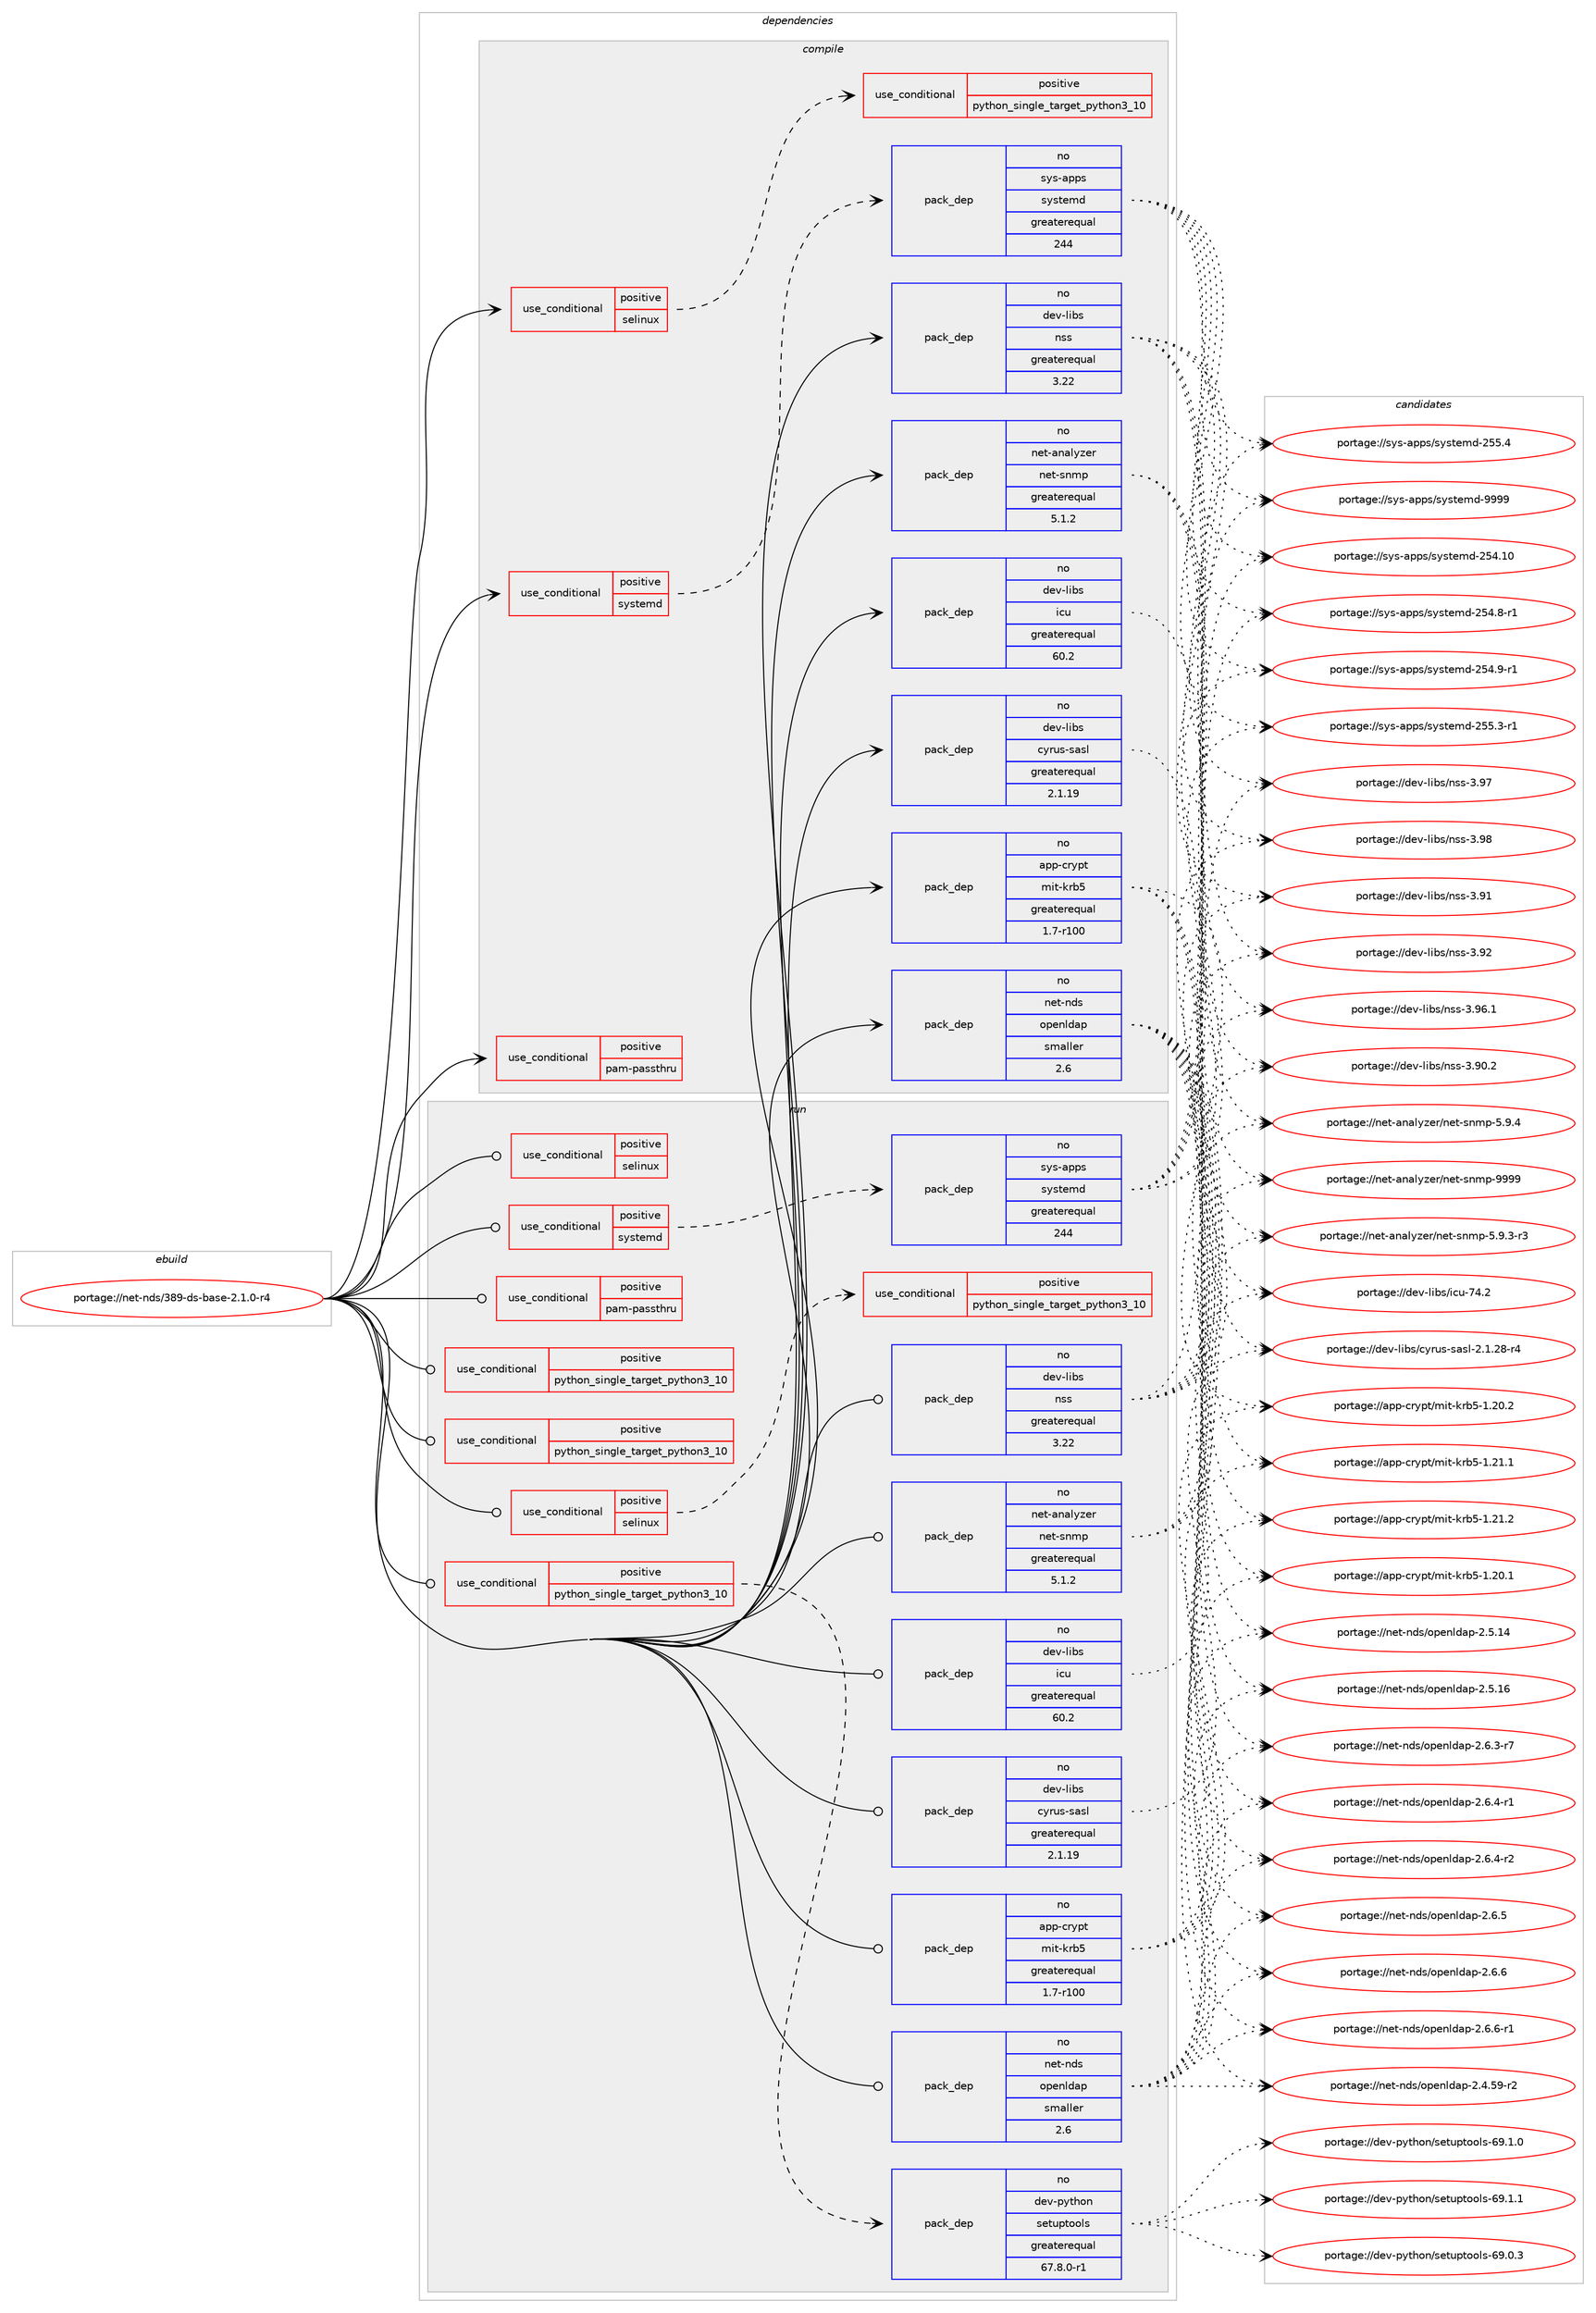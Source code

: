 digraph prolog {

# *************
# Graph options
# *************

newrank=true;
concentrate=true;
compound=true;
graph [rankdir=LR,fontname=Helvetica,fontsize=10,ranksep=1.5];#, ranksep=2.5, nodesep=0.2];
edge  [arrowhead=vee];
node  [fontname=Helvetica,fontsize=10];

# **********
# The ebuild
# **********

subgraph cluster_leftcol {
color=gray;
rank=same;
label=<<i>ebuild</i>>;
id [label="portage://net-nds/389-ds-base-2.1.0-r4", color=red, width=4, href="../net-nds/389-ds-base-2.1.0-r4.svg"];
}

# ****************
# The dependencies
# ****************

subgraph cluster_midcol {
color=gray;
label=<<i>dependencies</i>>;
subgraph cluster_compile {
fillcolor="#eeeeee";
style=filled;
label=<<i>compile</i>>;
subgraph cond6043 {
dependency8646 [label=<<TABLE BORDER="0" CELLBORDER="1" CELLSPACING="0" CELLPADDING="4"><TR><TD ROWSPAN="3" CELLPADDING="10">use_conditional</TD></TR><TR><TD>positive</TD></TR><TR><TD>pam-passthru</TD></TR></TABLE>>, shape=none, color=red];
# *** BEGIN UNKNOWN DEPENDENCY TYPE (TODO) ***
# dependency8646 -> package_dependency(portage://net-nds/389-ds-base-2.1.0-r4,install,no,sys-libs,pam,none,[,,],[],[])
# *** END UNKNOWN DEPENDENCY TYPE (TODO) ***

}
id:e -> dependency8646:w [weight=20,style="solid",arrowhead="vee"];
subgraph cond6044 {
dependency8647 [label=<<TABLE BORDER="0" CELLBORDER="1" CELLSPACING="0" CELLPADDING="4"><TR><TD ROWSPAN="3" CELLPADDING="10">use_conditional</TD></TR><TR><TD>positive</TD></TR><TR><TD>selinux</TD></TR></TABLE>>, shape=none, color=red];
subgraph cond6045 {
dependency8648 [label=<<TABLE BORDER="0" CELLBORDER="1" CELLSPACING="0" CELLPADDING="4"><TR><TD ROWSPAN="3" CELLPADDING="10">use_conditional</TD></TR><TR><TD>positive</TD></TR><TR><TD>python_single_target_python3_10</TD></TR></TABLE>>, shape=none, color=red];
# *** BEGIN UNKNOWN DEPENDENCY TYPE (TODO) ***
# dependency8648 -> package_dependency(portage://net-nds/389-ds-base-2.1.0-r4,install,no,sys-libs,libselinux,none,[,,],[],[use(enable(python),none),use(enable(python_targets_python3_10),negative)])
# *** END UNKNOWN DEPENDENCY TYPE (TODO) ***

}
dependency8647:e -> dependency8648:w [weight=20,style="dashed",arrowhead="vee"];
}
id:e -> dependency8647:w [weight=20,style="solid",arrowhead="vee"];
subgraph cond6046 {
dependency8649 [label=<<TABLE BORDER="0" CELLBORDER="1" CELLSPACING="0" CELLPADDING="4"><TR><TD ROWSPAN="3" CELLPADDING="10">use_conditional</TD></TR><TR><TD>positive</TD></TR><TR><TD>systemd</TD></TR></TABLE>>, shape=none, color=red];
subgraph pack2522 {
dependency8650 [label=<<TABLE BORDER="0" CELLBORDER="1" CELLSPACING="0" CELLPADDING="4" WIDTH="220"><TR><TD ROWSPAN="6" CELLPADDING="30">pack_dep</TD></TR><TR><TD WIDTH="110">no</TD></TR><TR><TD>sys-apps</TD></TR><TR><TD>systemd</TD></TR><TR><TD>greaterequal</TD></TR><TR><TD>244</TD></TR></TABLE>>, shape=none, color=blue];
}
dependency8649:e -> dependency8650:w [weight=20,style="dashed",arrowhead="vee"];
}
id:e -> dependency8649:w [weight=20,style="solid",arrowhead="vee"];
subgraph pack2523 {
dependency8651 [label=<<TABLE BORDER="0" CELLBORDER="1" CELLSPACING="0" CELLPADDING="4" WIDTH="220"><TR><TD ROWSPAN="6" CELLPADDING="30">pack_dep</TD></TR><TR><TD WIDTH="110">no</TD></TR><TR><TD>app-crypt</TD></TR><TR><TD>mit-krb5</TD></TR><TR><TD>greaterequal</TD></TR><TR><TD>1.7-r100</TD></TR></TABLE>>, shape=none, color=blue];
}
id:e -> dependency8651:w [weight=20,style="solid",arrowhead="vee"];
# *** BEGIN UNKNOWN DEPENDENCY TYPE (TODO) ***
# id -> package_dependency(portage://net-nds/389-ds-base-2.1.0-r4,install,no,dev-db,lmdb,none,[,,],any_same_slot,[])
# *** END UNKNOWN DEPENDENCY TYPE (TODO) ***

subgraph pack2524 {
dependency8652 [label=<<TABLE BORDER="0" CELLBORDER="1" CELLSPACING="0" CELLPADDING="4" WIDTH="220"><TR><TD ROWSPAN="6" CELLPADDING="30">pack_dep</TD></TR><TR><TD WIDTH="110">no</TD></TR><TR><TD>dev-libs</TD></TR><TR><TD>cyrus-sasl</TD></TR><TR><TD>greaterequal</TD></TR><TR><TD>2.1.19</TD></TR></TABLE>>, shape=none, color=blue];
}
id:e -> dependency8652:w [weight=20,style="solid",arrowhead="vee"];
subgraph pack2525 {
dependency8653 [label=<<TABLE BORDER="0" CELLBORDER="1" CELLSPACING="0" CELLPADDING="4" WIDTH="220"><TR><TD ROWSPAN="6" CELLPADDING="30">pack_dep</TD></TR><TR><TD WIDTH="110">no</TD></TR><TR><TD>dev-libs</TD></TR><TR><TD>icu</TD></TR><TR><TD>greaterequal</TD></TR><TR><TD>60.2</TD></TR></TABLE>>, shape=none, color=blue];
}
id:e -> dependency8653:w [weight=20,style="solid",arrowhead="vee"];
# *** BEGIN UNKNOWN DEPENDENCY TYPE (TODO) ***
# id -> package_dependency(portage://net-nds/389-ds-base-2.1.0-r4,install,no,dev-libs,libevent,none,[,,],any_same_slot,[])
# *** END UNKNOWN DEPENDENCY TYPE (TODO) ***

# *** BEGIN UNKNOWN DEPENDENCY TYPE (TODO) ***
# id -> package_dependency(portage://net-nds/389-ds-base-2.1.0-r4,install,no,dev-libs,libpcre,none,[,,],[slot(3)],[])
# *** END UNKNOWN DEPENDENCY TYPE (TODO) ***

# *** BEGIN UNKNOWN DEPENDENCY TYPE (TODO) ***
# id -> package_dependency(portage://net-nds/389-ds-base-2.1.0-r4,install,no,dev-libs,nspr,none,[,,],[],[])
# *** END UNKNOWN DEPENDENCY TYPE (TODO) ***

subgraph pack2526 {
dependency8654 [label=<<TABLE BORDER="0" CELLBORDER="1" CELLSPACING="0" CELLPADDING="4" WIDTH="220"><TR><TD ROWSPAN="6" CELLPADDING="30">pack_dep</TD></TR><TR><TD WIDTH="110">no</TD></TR><TR><TD>dev-libs</TD></TR><TR><TD>nss</TD></TR><TR><TD>greaterequal</TD></TR><TR><TD>3.22</TD></TR></TABLE>>, shape=none, color=blue];
}
id:e -> dependency8654:w [weight=20,style="solid",arrowhead="vee"];
# *** BEGIN UNKNOWN DEPENDENCY TYPE (TODO) ***
# id -> package_dependency(portage://net-nds/389-ds-base-2.1.0-r4,install,no,dev-libs,openssl,none,[,,],[slot(0),equal],[])
# *** END UNKNOWN DEPENDENCY TYPE (TODO) ***

subgraph pack2527 {
dependency8655 [label=<<TABLE BORDER="0" CELLBORDER="1" CELLSPACING="0" CELLPADDING="4" WIDTH="220"><TR><TD ROWSPAN="6" CELLPADDING="30">pack_dep</TD></TR><TR><TD WIDTH="110">no</TD></TR><TR><TD>net-analyzer</TD></TR><TR><TD>net-snmp</TD></TR><TR><TD>greaterequal</TD></TR><TR><TD>5.1.2</TD></TR></TABLE>>, shape=none, color=blue];
}
id:e -> dependency8655:w [weight=20,style="solid",arrowhead="vee"];
subgraph pack2528 {
dependency8656 [label=<<TABLE BORDER="0" CELLBORDER="1" CELLSPACING="0" CELLPADDING="4" WIDTH="220"><TR><TD ROWSPAN="6" CELLPADDING="30">pack_dep</TD></TR><TR><TD WIDTH="110">no</TD></TR><TR><TD>net-nds</TD></TR><TR><TD>openldap</TD></TR><TR><TD>smaller</TD></TR><TR><TD>2.6</TD></TR></TABLE>>, shape=none, color=blue];
}
id:e -> dependency8656:w [weight=20,style="solid",arrowhead="vee"];
# *** BEGIN UNKNOWN DEPENDENCY TYPE (TODO) ***
# id -> package_dependency(portage://net-nds/389-ds-base-2.1.0-r4,install,no,sys-fs,e2fsprogs,none,[,,],[],[])
# *** END UNKNOWN DEPENDENCY TYPE (TODO) ***

# *** BEGIN UNKNOWN DEPENDENCY TYPE (TODO) ***
# id -> package_dependency(portage://net-nds/389-ds-base-2.1.0-r4,install,no,sys-libs,cracklib,none,[,,],[],[])
# *** END UNKNOWN DEPENDENCY TYPE (TODO) ***

# *** BEGIN UNKNOWN DEPENDENCY TYPE (TODO) ***
# id -> package_dependency(portage://net-nds/389-ds-base-2.1.0-r4,install,no,sys-libs,db,none,[,,],[slot(5.3)],[])
# *** END UNKNOWN DEPENDENCY TYPE (TODO) ***

# *** BEGIN UNKNOWN DEPENDENCY TYPE (TODO) ***
# id -> package_dependency(portage://net-nds/389-ds-base-2.1.0-r4,install,no,virtual,libcrypt,none,[,,],any_same_slot,[])
# *** END UNKNOWN DEPENDENCY TYPE (TODO) ***

}
subgraph cluster_compileandrun {
fillcolor="#eeeeee";
style=filled;
label=<<i>compile and run</i>>;
}
subgraph cluster_run {
fillcolor="#eeeeee";
style=filled;
label=<<i>run</i>>;
subgraph cond6047 {
dependency8657 [label=<<TABLE BORDER="0" CELLBORDER="1" CELLSPACING="0" CELLPADDING="4"><TR><TD ROWSPAN="3" CELLPADDING="10">use_conditional</TD></TR><TR><TD>positive</TD></TR><TR><TD>pam-passthru</TD></TR></TABLE>>, shape=none, color=red];
# *** BEGIN UNKNOWN DEPENDENCY TYPE (TODO) ***
# dependency8657 -> package_dependency(portage://net-nds/389-ds-base-2.1.0-r4,run,no,sys-libs,pam,none,[,,],[],[])
# *** END UNKNOWN DEPENDENCY TYPE (TODO) ***

}
id:e -> dependency8657:w [weight=20,style="solid",arrowhead="odot"];
subgraph cond6048 {
dependency8658 [label=<<TABLE BORDER="0" CELLBORDER="1" CELLSPACING="0" CELLPADDING="4"><TR><TD ROWSPAN="3" CELLPADDING="10">use_conditional</TD></TR><TR><TD>positive</TD></TR><TR><TD>python_single_target_python3_10</TD></TR></TABLE>>, shape=none, color=red];
# *** BEGIN UNKNOWN DEPENDENCY TYPE (TODO) ***
# dependency8658 -> package_dependency(portage://net-nds/389-ds-base-2.1.0-r4,run,no,dev-lang,python,none,[,,],[slot(3.10)],[])
# *** END UNKNOWN DEPENDENCY TYPE (TODO) ***

}
id:e -> dependency8658:w [weight=20,style="solid",arrowhead="odot"];
subgraph cond6049 {
dependency8659 [label=<<TABLE BORDER="0" CELLBORDER="1" CELLSPACING="0" CELLPADDING="4"><TR><TD ROWSPAN="3" CELLPADDING="10">use_conditional</TD></TR><TR><TD>positive</TD></TR><TR><TD>python_single_target_python3_10</TD></TR></TABLE>>, shape=none, color=red];
# *** BEGIN UNKNOWN DEPENDENCY TYPE (TODO) ***
# dependency8659 -> package_dependency(portage://net-nds/389-ds-base-2.1.0-r4,run,no,dev-python,pyasn1,none,[,,],[],[use(enable(python_targets_python3_10),negative)])
# *** END UNKNOWN DEPENDENCY TYPE (TODO) ***

# *** BEGIN UNKNOWN DEPENDENCY TYPE (TODO) ***
# dependency8659 -> package_dependency(portage://net-nds/389-ds-base-2.1.0-r4,run,no,dev-python,pyasn1-modules,none,[,,],[],[use(enable(python_targets_python3_10),negative)])
# *** END UNKNOWN DEPENDENCY TYPE (TODO) ***

# *** BEGIN UNKNOWN DEPENDENCY TYPE (TODO) ***
# dependency8659 -> package_dependency(portage://net-nds/389-ds-base-2.1.0-r4,run,no,dev-python,argcomplete,none,[,,],[],[use(enable(python_targets_python3_10),negative)])
# *** END UNKNOWN DEPENDENCY TYPE (TODO) ***

# *** BEGIN UNKNOWN DEPENDENCY TYPE (TODO) ***
# dependency8659 -> package_dependency(portage://net-nds/389-ds-base-2.1.0-r4,run,no,dev-python,python-dateutil,none,[,,],[],[use(enable(python_targets_python3_10),negative)])
# *** END UNKNOWN DEPENDENCY TYPE (TODO) ***

# *** BEGIN UNKNOWN DEPENDENCY TYPE (TODO) ***
# dependency8659 -> package_dependency(portage://net-nds/389-ds-base-2.1.0-r4,run,no,dev-python,python-ldap,none,[,,],[],[use(enable(sasl),none),use(enable(python_targets_python3_10),negative)])
# *** END UNKNOWN DEPENDENCY TYPE (TODO) ***

# *** BEGIN UNKNOWN DEPENDENCY TYPE (TODO) ***
# dependency8659 -> package_dependency(portage://net-nds/389-ds-base-2.1.0-r4,run,no,dev-python,distro,none,[,,],[],[use(enable(python_targets_python3_10),negative)])
# *** END UNKNOWN DEPENDENCY TYPE (TODO) ***

}
id:e -> dependency8659:w [weight=20,style="solid",arrowhead="odot"];
subgraph cond6050 {
dependency8660 [label=<<TABLE BORDER="0" CELLBORDER="1" CELLSPACING="0" CELLPADDING="4"><TR><TD ROWSPAN="3" CELLPADDING="10">use_conditional</TD></TR><TR><TD>positive</TD></TR><TR><TD>python_single_target_python3_10</TD></TR></TABLE>>, shape=none, color=red];
subgraph pack2529 {
dependency8661 [label=<<TABLE BORDER="0" CELLBORDER="1" CELLSPACING="0" CELLPADDING="4" WIDTH="220"><TR><TD ROWSPAN="6" CELLPADDING="30">pack_dep</TD></TR><TR><TD WIDTH="110">no</TD></TR><TR><TD>dev-python</TD></TR><TR><TD>setuptools</TD></TR><TR><TD>greaterequal</TD></TR><TR><TD>67.8.0-r1</TD></TR></TABLE>>, shape=none, color=blue];
}
dependency8660:e -> dependency8661:w [weight=20,style="dashed",arrowhead="vee"];
}
id:e -> dependency8660:w [weight=20,style="solid",arrowhead="odot"];
subgraph cond6051 {
dependency8662 [label=<<TABLE BORDER="0" CELLBORDER="1" CELLSPACING="0" CELLPADDING="4"><TR><TD ROWSPAN="3" CELLPADDING="10">use_conditional</TD></TR><TR><TD>positive</TD></TR><TR><TD>selinux</TD></TR></TABLE>>, shape=none, color=red];
subgraph cond6052 {
dependency8663 [label=<<TABLE BORDER="0" CELLBORDER="1" CELLSPACING="0" CELLPADDING="4"><TR><TD ROWSPAN="3" CELLPADDING="10">use_conditional</TD></TR><TR><TD>positive</TD></TR><TR><TD>python_single_target_python3_10</TD></TR></TABLE>>, shape=none, color=red];
# *** BEGIN UNKNOWN DEPENDENCY TYPE (TODO) ***
# dependency8663 -> package_dependency(portage://net-nds/389-ds-base-2.1.0-r4,run,no,sys-libs,libselinux,none,[,,],[],[use(enable(python),none),use(enable(python_targets_python3_10),negative)])
# *** END UNKNOWN DEPENDENCY TYPE (TODO) ***

}
dependency8662:e -> dependency8663:w [weight=20,style="dashed",arrowhead="vee"];
}
id:e -> dependency8662:w [weight=20,style="solid",arrowhead="odot"];
subgraph cond6053 {
dependency8664 [label=<<TABLE BORDER="0" CELLBORDER="1" CELLSPACING="0" CELLPADDING="4"><TR><TD ROWSPAN="3" CELLPADDING="10">use_conditional</TD></TR><TR><TD>positive</TD></TR><TR><TD>selinux</TD></TR></TABLE>>, shape=none, color=red];
# *** BEGIN UNKNOWN DEPENDENCY TYPE (TODO) ***
# dependency8664 -> package_dependency(portage://net-nds/389-ds-base-2.1.0-r4,run,no,sec-policy,selinux-dirsrv,none,[,,],[],[])
# *** END UNKNOWN DEPENDENCY TYPE (TODO) ***

}
id:e -> dependency8664:w [weight=20,style="solid",arrowhead="odot"];
subgraph cond6054 {
dependency8665 [label=<<TABLE BORDER="0" CELLBORDER="1" CELLSPACING="0" CELLPADDING="4"><TR><TD ROWSPAN="3" CELLPADDING="10">use_conditional</TD></TR><TR><TD>positive</TD></TR><TR><TD>systemd</TD></TR></TABLE>>, shape=none, color=red];
subgraph pack2530 {
dependency8666 [label=<<TABLE BORDER="0" CELLBORDER="1" CELLSPACING="0" CELLPADDING="4" WIDTH="220"><TR><TD ROWSPAN="6" CELLPADDING="30">pack_dep</TD></TR><TR><TD WIDTH="110">no</TD></TR><TR><TD>sys-apps</TD></TR><TR><TD>systemd</TD></TR><TR><TD>greaterequal</TD></TR><TR><TD>244</TD></TR></TABLE>>, shape=none, color=blue];
}
dependency8665:e -> dependency8666:w [weight=20,style="dashed",arrowhead="vee"];
}
id:e -> dependency8665:w [weight=20,style="solid",arrowhead="odot"];
# *** BEGIN UNKNOWN DEPENDENCY TYPE (TODO) ***
# id -> package_dependency(portage://net-nds/389-ds-base-2.1.0-r4,run,no,acct-group,dirsrv,none,[,,],[],[])
# *** END UNKNOWN DEPENDENCY TYPE (TODO) ***

# *** BEGIN UNKNOWN DEPENDENCY TYPE (TODO) ***
# id -> package_dependency(portage://net-nds/389-ds-base-2.1.0-r4,run,no,acct-user,dirsrv,none,[,,],[],[])
# *** END UNKNOWN DEPENDENCY TYPE (TODO) ***

subgraph pack2531 {
dependency8667 [label=<<TABLE BORDER="0" CELLBORDER="1" CELLSPACING="0" CELLPADDING="4" WIDTH="220"><TR><TD ROWSPAN="6" CELLPADDING="30">pack_dep</TD></TR><TR><TD WIDTH="110">no</TD></TR><TR><TD>app-crypt</TD></TR><TR><TD>mit-krb5</TD></TR><TR><TD>greaterequal</TD></TR><TR><TD>1.7-r100</TD></TR></TABLE>>, shape=none, color=blue];
}
id:e -> dependency8667:w [weight=20,style="solid",arrowhead="odot"];
# *** BEGIN UNKNOWN DEPENDENCY TYPE (TODO) ***
# id -> package_dependency(portage://net-nds/389-ds-base-2.1.0-r4,run,no,dev-db,lmdb,none,[,,],any_same_slot,[])
# *** END UNKNOWN DEPENDENCY TYPE (TODO) ***

subgraph pack2532 {
dependency8668 [label=<<TABLE BORDER="0" CELLBORDER="1" CELLSPACING="0" CELLPADDING="4" WIDTH="220"><TR><TD ROWSPAN="6" CELLPADDING="30">pack_dep</TD></TR><TR><TD WIDTH="110">no</TD></TR><TR><TD>dev-libs</TD></TR><TR><TD>cyrus-sasl</TD></TR><TR><TD>greaterequal</TD></TR><TR><TD>2.1.19</TD></TR></TABLE>>, shape=none, color=blue];
}
id:e -> dependency8668:w [weight=20,style="solid",arrowhead="odot"];
subgraph pack2533 {
dependency8669 [label=<<TABLE BORDER="0" CELLBORDER="1" CELLSPACING="0" CELLPADDING="4" WIDTH="220"><TR><TD ROWSPAN="6" CELLPADDING="30">pack_dep</TD></TR><TR><TD WIDTH="110">no</TD></TR><TR><TD>dev-libs</TD></TR><TR><TD>icu</TD></TR><TR><TD>greaterequal</TD></TR><TR><TD>60.2</TD></TR></TABLE>>, shape=none, color=blue];
}
id:e -> dependency8669:w [weight=20,style="solid",arrowhead="odot"];
# *** BEGIN UNKNOWN DEPENDENCY TYPE (TODO) ***
# id -> package_dependency(portage://net-nds/389-ds-base-2.1.0-r4,run,no,dev-libs,libevent,none,[,,],any_same_slot,[])
# *** END UNKNOWN DEPENDENCY TYPE (TODO) ***

# *** BEGIN UNKNOWN DEPENDENCY TYPE (TODO) ***
# id -> package_dependency(portage://net-nds/389-ds-base-2.1.0-r4,run,no,dev-libs,libpcre,none,[,,],[slot(3)],[])
# *** END UNKNOWN DEPENDENCY TYPE (TODO) ***

# *** BEGIN UNKNOWN DEPENDENCY TYPE (TODO) ***
# id -> package_dependency(portage://net-nds/389-ds-base-2.1.0-r4,run,no,dev-libs,nspr,none,[,,],[],[])
# *** END UNKNOWN DEPENDENCY TYPE (TODO) ***

subgraph pack2534 {
dependency8670 [label=<<TABLE BORDER="0" CELLBORDER="1" CELLSPACING="0" CELLPADDING="4" WIDTH="220"><TR><TD ROWSPAN="6" CELLPADDING="30">pack_dep</TD></TR><TR><TD WIDTH="110">no</TD></TR><TR><TD>dev-libs</TD></TR><TR><TD>nss</TD></TR><TR><TD>greaterequal</TD></TR><TR><TD>3.22</TD></TR></TABLE>>, shape=none, color=blue];
}
id:e -> dependency8670:w [weight=20,style="solid",arrowhead="odot"];
# *** BEGIN UNKNOWN DEPENDENCY TYPE (TODO) ***
# id -> package_dependency(portage://net-nds/389-ds-base-2.1.0-r4,run,no,dev-libs,openssl,none,[,,],[slot(0),equal],[])
# *** END UNKNOWN DEPENDENCY TYPE (TODO) ***

subgraph pack2535 {
dependency8671 [label=<<TABLE BORDER="0" CELLBORDER="1" CELLSPACING="0" CELLPADDING="4" WIDTH="220"><TR><TD ROWSPAN="6" CELLPADDING="30">pack_dep</TD></TR><TR><TD WIDTH="110">no</TD></TR><TR><TD>net-analyzer</TD></TR><TR><TD>net-snmp</TD></TR><TR><TD>greaterequal</TD></TR><TR><TD>5.1.2</TD></TR></TABLE>>, shape=none, color=blue];
}
id:e -> dependency8671:w [weight=20,style="solid",arrowhead="odot"];
subgraph pack2536 {
dependency8672 [label=<<TABLE BORDER="0" CELLBORDER="1" CELLSPACING="0" CELLPADDING="4" WIDTH="220"><TR><TD ROWSPAN="6" CELLPADDING="30">pack_dep</TD></TR><TR><TD WIDTH="110">no</TD></TR><TR><TD>net-nds</TD></TR><TR><TD>openldap</TD></TR><TR><TD>smaller</TD></TR><TR><TD>2.6</TD></TR></TABLE>>, shape=none, color=blue];
}
id:e -> dependency8672:w [weight=20,style="solid",arrowhead="odot"];
# *** BEGIN UNKNOWN DEPENDENCY TYPE (TODO) ***
# id -> package_dependency(portage://net-nds/389-ds-base-2.1.0-r4,run,no,sys-fs,e2fsprogs,none,[,,],[],[])
# *** END UNKNOWN DEPENDENCY TYPE (TODO) ***

# *** BEGIN UNKNOWN DEPENDENCY TYPE (TODO) ***
# id -> package_dependency(portage://net-nds/389-ds-base-2.1.0-r4,run,no,sys-libs,cracklib,none,[,,],[],[])
# *** END UNKNOWN DEPENDENCY TYPE (TODO) ***

# *** BEGIN UNKNOWN DEPENDENCY TYPE (TODO) ***
# id -> package_dependency(portage://net-nds/389-ds-base-2.1.0-r4,run,no,sys-libs,db,none,[,,],[slot(5.3)],[])
# *** END UNKNOWN DEPENDENCY TYPE (TODO) ***

# *** BEGIN UNKNOWN DEPENDENCY TYPE (TODO) ***
# id -> package_dependency(portage://net-nds/389-ds-base-2.1.0-r4,run,no,virtual,libcrypt,none,[,,],any_same_slot,[])
# *** END UNKNOWN DEPENDENCY TYPE (TODO) ***

# *** BEGIN UNKNOWN DEPENDENCY TYPE (TODO) ***
# id -> package_dependency(portage://net-nds/389-ds-base-2.1.0-r4,run,no,virtual,logger,none,[,,],[],[])
# *** END UNKNOWN DEPENDENCY TYPE (TODO) ***

# *** BEGIN UNKNOWN DEPENDENCY TYPE (TODO) ***
# id -> package_dependency(portage://net-nds/389-ds-base-2.1.0-r4,run,no,virtual,perl-Archive-Tar,none,[,,],[],[])
# *** END UNKNOWN DEPENDENCY TYPE (TODO) ***

# *** BEGIN UNKNOWN DEPENDENCY TYPE (TODO) ***
# id -> package_dependency(portage://net-nds/389-ds-base-2.1.0-r4,run,no,virtual,perl-DB_File,none,[,,],[],[])
# *** END UNKNOWN DEPENDENCY TYPE (TODO) ***

# *** BEGIN UNKNOWN DEPENDENCY TYPE (TODO) ***
# id -> package_dependency(portage://net-nds/389-ds-base-2.1.0-r4,run,no,virtual,perl-Getopt-Long,none,[,,],[],[])
# *** END UNKNOWN DEPENDENCY TYPE (TODO) ***

# *** BEGIN UNKNOWN DEPENDENCY TYPE (TODO) ***
# id -> package_dependency(portage://net-nds/389-ds-base-2.1.0-r4,run,no,virtual,perl-IO,none,[,,],[],[])
# *** END UNKNOWN DEPENDENCY TYPE (TODO) ***

# *** BEGIN UNKNOWN DEPENDENCY TYPE (TODO) ***
# id -> package_dependency(portage://net-nds/389-ds-base-2.1.0-r4,run,no,virtual,perl-IO-Compress,none,[,,],[],[])
# *** END UNKNOWN DEPENDENCY TYPE (TODO) ***

# *** BEGIN UNKNOWN DEPENDENCY TYPE (TODO) ***
# id -> package_dependency(portage://net-nds/389-ds-base-2.1.0-r4,run,no,virtual,perl-MIME-Base64,none,[,,],[],[])
# *** END UNKNOWN DEPENDENCY TYPE (TODO) ***

# *** BEGIN UNKNOWN DEPENDENCY TYPE (TODO) ***
# id -> package_dependency(portage://net-nds/389-ds-base-2.1.0-r4,run,no,virtual,perl-Scalar-List-Utils,none,[,,],[],[])
# *** END UNKNOWN DEPENDENCY TYPE (TODO) ***

# *** BEGIN UNKNOWN DEPENDENCY TYPE (TODO) ***
# id -> package_dependency(portage://net-nds/389-ds-base-2.1.0-r4,run,no,virtual,perl-Time-Local,none,[,,],[],[])
# *** END UNKNOWN DEPENDENCY TYPE (TODO) ***

# *** BEGIN UNKNOWN DEPENDENCY TYPE (TODO) ***
# id -> package_dependency(portage://net-nds/389-ds-base-2.1.0-r4,run,no,virtual,tmpfiles,none,[,,],[],[])
# *** END UNKNOWN DEPENDENCY TYPE (TODO) ***

# *** BEGIN UNKNOWN DEPENDENCY TYPE (TODO) ***
# id -> package_dependency(portage://net-nds/389-ds-base-2.1.0-r4,run,weak,net-nds,389-ds-base,none,[,,],[slot(1.4)],[])
# *** END UNKNOWN DEPENDENCY TYPE (TODO) ***

}
}

# **************
# The candidates
# **************

subgraph cluster_choices {
rank=same;
color=gray;
label=<<i>candidates</i>>;

subgraph choice2522 {
color=black;
nodesep=1;
choice11512111545971121121154711512111511610110910045505352464948 [label="portage://sys-apps/systemd-254.10", color=red, width=4,href="../sys-apps/systemd-254.10.svg"];
choice1151211154597112112115471151211151161011091004550535246564511449 [label="portage://sys-apps/systemd-254.8-r1", color=red, width=4,href="../sys-apps/systemd-254.8-r1.svg"];
choice1151211154597112112115471151211151161011091004550535246574511449 [label="portage://sys-apps/systemd-254.9-r1", color=red, width=4,href="../sys-apps/systemd-254.9-r1.svg"];
choice1151211154597112112115471151211151161011091004550535346514511449 [label="portage://sys-apps/systemd-255.3-r1", color=red, width=4,href="../sys-apps/systemd-255.3-r1.svg"];
choice115121115459711211211547115121115116101109100455053534652 [label="portage://sys-apps/systemd-255.4", color=red, width=4,href="../sys-apps/systemd-255.4.svg"];
choice1151211154597112112115471151211151161011091004557575757 [label="portage://sys-apps/systemd-9999", color=red, width=4,href="../sys-apps/systemd-9999.svg"];
dependency8650:e -> choice11512111545971121121154711512111511610110910045505352464948:w [style=dotted,weight="100"];
dependency8650:e -> choice1151211154597112112115471151211151161011091004550535246564511449:w [style=dotted,weight="100"];
dependency8650:e -> choice1151211154597112112115471151211151161011091004550535246574511449:w [style=dotted,weight="100"];
dependency8650:e -> choice1151211154597112112115471151211151161011091004550535346514511449:w [style=dotted,weight="100"];
dependency8650:e -> choice115121115459711211211547115121115116101109100455053534652:w [style=dotted,weight="100"];
dependency8650:e -> choice1151211154597112112115471151211151161011091004557575757:w [style=dotted,weight="100"];
}
subgraph choice2523 {
color=black;
nodesep=1;
choice9711211245991141211121164710910511645107114985345494650484649 [label="portage://app-crypt/mit-krb5-1.20.1", color=red, width=4,href="../app-crypt/mit-krb5-1.20.1.svg"];
choice9711211245991141211121164710910511645107114985345494650484650 [label="portage://app-crypt/mit-krb5-1.20.2", color=red, width=4,href="../app-crypt/mit-krb5-1.20.2.svg"];
choice9711211245991141211121164710910511645107114985345494650494649 [label="portage://app-crypt/mit-krb5-1.21.1", color=red, width=4,href="../app-crypt/mit-krb5-1.21.1.svg"];
choice9711211245991141211121164710910511645107114985345494650494650 [label="portage://app-crypt/mit-krb5-1.21.2", color=red, width=4,href="../app-crypt/mit-krb5-1.21.2.svg"];
dependency8651:e -> choice9711211245991141211121164710910511645107114985345494650484649:w [style=dotted,weight="100"];
dependency8651:e -> choice9711211245991141211121164710910511645107114985345494650484650:w [style=dotted,weight="100"];
dependency8651:e -> choice9711211245991141211121164710910511645107114985345494650494649:w [style=dotted,weight="100"];
dependency8651:e -> choice9711211245991141211121164710910511645107114985345494650494650:w [style=dotted,weight="100"];
}
subgraph choice2524 {
color=black;
nodesep=1;
choice100101118451081059811547991211141171154511597115108455046494650564511452 [label="portage://dev-libs/cyrus-sasl-2.1.28-r4", color=red, width=4,href="../dev-libs/cyrus-sasl-2.1.28-r4.svg"];
dependency8652:e -> choice100101118451081059811547991211141171154511597115108455046494650564511452:w [style=dotted,weight="100"];
}
subgraph choice2525 {
color=black;
nodesep=1;
choice100101118451081059811547105991174555524650 [label="portage://dev-libs/icu-74.2", color=red, width=4,href="../dev-libs/icu-74.2.svg"];
dependency8653:e -> choice100101118451081059811547105991174555524650:w [style=dotted,weight="100"];
}
subgraph choice2526 {
color=black;
nodesep=1;
choice10010111845108105981154711011511545514657484650 [label="portage://dev-libs/nss-3.90.2", color=red, width=4,href="../dev-libs/nss-3.90.2.svg"];
choice1001011184510810598115471101151154551465749 [label="portage://dev-libs/nss-3.91", color=red, width=4,href="../dev-libs/nss-3.91.svg"];
choice1001011184510810598115471101151154551465750 [label="portage://dev-libs/nss-3.92", color=red, width=4,href="../dev-libs/nss-3.92.svg"];
choice10010111845108105981154711011511545514657544649 [label="portage://dev-libs/nss-3.96.1", color=red, width=4,href="../dev-libs/nss-3.96.1.svg"];
choice1001011184510810598115471101151154551465755 [label="portage://dev-libs/nss-3.97", color=red, width=4,href="../dev-libs/nss-3.97.svg"];
choice1001011184510810598115471101151154551465756 [label="portage://dev-libs/nss-3.98", color=red, width=4,href="../dev-libs/nss-3.98.svg"];
dependency8654:e -> choice10010111845108105981154711011511545514657484650:w [style=dotted,weight="100"];
dependency8654:e -> choice1001011184510810598115471101151154551465749:w [style=dotted,weight="100"];
dependency8654:e -> choice1001011184510810598115471101151154551465750:w [style=dotted,weight="100"];
dependency8654:e -> choice10010111845108105981154711011511545514657544649:w [style=dotted,weight="100"];
dependency8654:e -> choice1001011184510810598115471101151154551465755:w [style=dotted,weight="100"];
dependency8654:e -> choice1001011184510810598115471101151154551465756:w [style=dotted,weight="100"];
}
subgraph choice2527 {
color=black;
nodesep=1;
choice11010111645971109710812112210111447110101116451151101091124553465746514511451 [label="portage://net-analyzer/net-snmp-5.9.3-r3", color=red, width=4,href="../net-analyzer/net-snmp-5.9.3-r3.svg"];
choice1101011164597110971081211221011144711010111645115110109112455346574652 [label="portage://net-analyzer/net-snmp-5.9.4", color=red, width=4,href="../net-analyzer/net-snmp-5.9.4.svg"];
choice11010111645971109710812112210111447110101116451151101091124557575757 [label="portage://net-analyzer/net-snmp-9999", color=red, width=4,href="../net-analyzer/net-snmp-9999.svg"];
dependency8655:e -> choice11010111645971109710812112210111447110101116451151101091124553465746514511451:w [style=dotted,weight="100"];
dependency8655:e -> choice1101011164597110971081211221011144711010111645115110109112455346574652:w [style=dotted,weight="100"];
dependency8655:e -> choice11010111645971109710812112210111447110101116451151101091124557575757:w [style=dotted,weight="100"];
}
subgraph choice2528 {
color=black;
nodesep=1;
choice110101116451101001154711111210111010810097112455046524653574511450 [label="portage://net-nds/openldap-2.4.59-r2", color=red, width=4,href="../net-nds/openldap-2.4.59-r2.svg"];
choice11010111645110100115471111121011101081009711245504653464952 [label="portage://net-nds/openldap-2.5.14", color=red, width=4,href="../net-nds/openldap-2.5.14.svg"];
choice11010111645110100115471111121011101081009711245504653464954 [label="portage://net-nds/openldap-2.5.16", color=red, width=4,href="../net-nds/openldap-2.5.16.svg"];
choice1101011164511010011547111112101110108100971124550465446514511455 [label="portage://net-nds/openldap-2.6.3-r7", color=red, width=4,href="../net-nds/openldap-2.6.3-r7.svg"];
choice1101011164511010011547111112101110108100971124550465446524511449 [label="portage://net-nds/openldap-2.6.4-r1", color=red, width=4,href="../net-nds/openldap-2.6.4-r1.svg"];
choice1101011164511010011547111112101110108100971124550465446524511450 [label="portage://net-nds/openldap-2.6.4-r2", color=red, width=4,href="../net-nds/openldap-2.6.4-r2.svg"];
choice110101116451101001154711111210111010810097112455046544653 [label="portage://net-nds/openldap-2.6.5", color=red, width=4,href="../net-nds/openldap-2.6.5.svg"];
choice110101116451101001154711111210111010810097112455046544654 [label="portage://net-nds/openldap-2.6.6", color=red, width=4,href="../net-nds/openldap-2.6.6.svg"];
choice1101011164511010011547111112101110108100971124550465446544511449 [label="portage://net-nds/openldap-2.6.6-r1", color=red, width=4,href="../net-nds/openldap-2.6.6-r1.svg"];
dependency8656:e -> choice110101116451101001154711111210111010810097112455046524653574511450:w [style=dotted,weight="100"];
dependency8656:e -> choice11010111645110100115471111121011101081009711245504653464952:w [style=dotted,weight="100"];
dependency8656:e -> choice11010111645110100115471111121011101081009711245504653464954:w [style=dotted,weight="100"];
dependency8656:e -> choice1101011164511010011547111112101110108100971124550465446514511455:w [style=dotted,weight="100"];
dependency8656:e -> choice1101011164511010011547111112101110108100971124550465446524511449:w [style=dotted,weight="100"];
dependency8656:e -> choice1101011164511010011547111112101110108100971124550465446524511450:w [style=dotted,weight="100"];
dependency8656:e -> choice110101116451101001154711111210111010810097112455046544653:w [style=dotted,weight="100"];
dependency8656:e -> choice110101116451101001154711111210111010810097112455046544654:w [style=dotted,weight="100"];
dependency8656:e -> choice1101011164511010011547111112101110108100971124550465446544511449:w [style=dotted,weight="100"];
}
subgraph choice2529 {
color=black;
nodesep=1;
choice100101118451121211161041111104711510111611711211611111110811545545746484651 [label="portage://dev-python/setuptools-69.0.3", color=red, width=4,href="../dev-python/setuptools-69.0.3.svg"];
choice100101118451121211161041111104711510111611711211611111110811545545746494648 [label="portage://dev-python/setuptools-69.1.0", color=red, width=4,href="../dev-python/setuptools-69.1.0.svg"];
choice100101118451121211161041111104711510111611711211611111110811545545746494649 [label="portage://dev-python/setuptools-69.1.1", color=red, width=4,href="../dev-python/setuptools-69.1.1.svg"];
dependency8661:e -> choice100101118451121211161041111104711510111611711211611111110811545545746484651:w [style=dotted,weight="100"];
dependency8661:e -> choice100101118451121211161041111104711510111611711211611111110811545545746494648:w [style=dotted,weight="100"];
dependency8661:e -> choice100101118451121211161041111104711510111611711211611111110811545545746494649:w [style=dotted,weight="100"];
}
subgraph choice2530 {
color=black;
nodesep=1;
choice11512111545971121121154711512111511610110910045505352464948 [label="portage://sys-apps/systemd-254.10", color=red, width=4,href="../sys-apps/systemd-254.10.svg"];
choice1151211154597112112115471151211151161011091004550535246564511449 [label="portage://sys-apps/systemd-254.8-r1", color=red, width=4,href="../sys-apps/systemd-254.8-r1.svg"];
choice1151211154597112112115471151211151161011091004550535246574511449 [label="portage://sys-apps/systemd-254.9-r1", color=red, width=4,href="../sys-apps/systemd-254.9-r1.svg"];
choice1151211154597112112115471151211151161011091004550535346514511449 [label="portage://sys-apps/systemd-255.3-r1", color=red, width=4,href="../sys-apps/systemd-255.3-r1.svg"];
choice115121115459711211211547115121115116101109100455053534652 [label="portage://sys-apps/systemd-255.4", color=red, width=4,href="../sys-apps/systemd-255.4.svg"];
choice1151211154597112112115471151211151161011091004557575757 [label="portage://sys-apps/systemd-9999", color=red, width=4,href="../sys-apps/systemd-9999.svg"];
dependency8666:e -> choice11512111545971121121154711512111511610110910045505352464948:w [style=dotted,weight="100"];
dependency8666:e -> choice1151211154597112112115471151211151161011091004550535246564511449:w [style=dotted,weight="100"];
dependency8666:e -> choice1151211154597112112115471151211151161011091004550535246574511449:w [style=dotted,weight="100"];
dependency8666:e -> choice1151211154597112112115471151211151161011091004550535346514511449:w [style=dotted,weight="100"];
dependency8666:e -> choice115121115459711211211547115121115116101109100455053534652:w [style=dotted,weight="100"];
dependency8666:e -> choice1151211154597112112115471151211151161011091004557575757:w [style=dotted,weight="100"];
}
subgraph choice2531 {
color=black;
nodesep=1;
choice9711211245991141211121164710910511645107114985345494650484649 [label="portage://app-crypt/mit-krb5-1.20.1", color=red, width=4,href="../app-crypt/mit-krb5-1.20.1.svg"];
choice9711211245991141211121164710910511645107114985345494650484650 [label="portage://app-crypt/mit-krb5-1.20.2", color=red, width=4,href="../app-crypt/mit-krb5-1.20.2.svg"];
choice9711211245991141211121164710910511645107114985345494650494649 [label="portage://app-crypt/mit-krb5-1.21.1", color=red, width=4,href="../app-crypt/mit-krb5-1.21.1.svg"];
choice9711211245991141211121164710910511645107114985345494650494650 [label="portage://app-crypt/mit-krb5-1.21.2", color=red, width=4,href="../app-crypt/mit-krb5-1.21.2.svg"];
dependency8667:e -> choice9711211245991141211121164710910511645107114985345494650484649:w [style=dotted,weight="100"];
dependency8667:e -> choice9711211245991141211121164710910511645107114985345494650484650:w [style=dotted,weight="100"];
dependency8667:e -> choice9711211245991141211121164710910511645107114985345494650494649:w [style=dotted,weight="100"];
dependency8667:e -> choice9711211245991141211121164710910511645107114985345494650494650:w [style=dotted,weight="100"];
}
subgraph choice2532 {
color=black;
nodesep=1;
choice100101118451081059811547991211141171154511597115108455046494650564511452 [label="portage://dev-libs/cyrus-sasl-2.1.28-r4", color=red, width=4,href="../dev-libs/cyrus-sasl-2.1.28-r4.svg"];
dependency8668:e -> choice100101118451081059811547991211141171154511597115108455046494650564511452:w [style=dotted,weight="100"];
}
subgraph choice2533 {
color=black;
nodesep=1;
choice100101118451081059811547105991174555524650 [label="portage://dev-libs/icu-74.2", color=red, width=4,href="../dev-libs/icu-74.2.svg"];
dependency8669:e -> choice100101118451081059811547105991174555524650:w [style=dotted,weight="100"];
}
subgraph choice2534 {
color=black;
nodesep=1;
choice10010111845108105981154711011511545514657484650 [label="portage://dev-libs/nss-3.90.2", color=red, width=4,href="../dev-libs/nss-3.90.2.svg"];
choice1001011184510810598115471101151154551465749 [label="portage://dev-libs/nss-3.91", color=red, width=4,href="../dev-libs/nss-3.91.svg"];
choice1001011184510810598115471101151154551465750 [label="portage://dev-libs/nss-3.92", color=red, width=4,href="../dev-libs/nss-3.92.svg"];
choice10010111845108105981154711011511545514657544649 [label="portage://dev-libs/nss-3.96.1", color=red, width=4,href="../dev-libs/nss-3.96.1.svg"];
choice1001011184510810598115471101151154551465755 [label="portage://dev-libs/nss-3.97", color=red, width=4,href="../dev-libs/nss-3.97.svg"];
choice1001011184510810598115471101151154551465756 [label="portage://dev-libs/nss-3.98", color=red, width=4,href="../dev-libs/nss-3.98.svg"];
dependency8670:e -> choice10010111845108105981154711011511545514657484650:w [style=dotted,weight="100"];
dependency8670:e -> choice1001011184510810598115471101151154551465749:w [style=dotted,weight="100"];
dependency8670:e -> choice1001011184510810598115471101151154551465750:w [style=dotted,weight="100"];
dependency8670:e -> choice10010111845108105981154711011511545514657544649:w [style=dotted,weight="100"];
dependency8670:e -> choice1001011184510810598115471101151154551465755:w [style=dotted,weight="100"];
dependency8670:e -> choice1001011184510810598115471101151154551465756:w [style=dotted,weight="100"];
}
subgraph choice2535 {
color=black;
nodesep=1;
choice11010111645971109710812112210111447110101116451151101091124553465746514511451 [label="portage://net-analyzer/net-snmp-5.9.3-r3", color=red, width=4,href="../net-analyzer/net-snmp-5.9.3-r3.svg"];
choice1101011164597110971081211221011144711010111645115110109112455346574652 [label="portage://net-analyzer/net-snmp-5.9.4", color=red, width=4,href="../net-analyzer/net-snmp-5.9.4.svg"];
choice11010111645971109710812112210111447110101116451151101091124557575757 [label="portage://net-analyzer/net-snmp-9999", color=red, width=4,href="../net-analyzer/net-snmp-9999.svg"];
dependency8671:e -> choice11010111645971109710812112210111447110101116451151101091124553465746514511451:w [style=dotted,weight="100"];
dependency8671:e -> choice1101011164597110971081211221011144711010111645115110109112455346574652:w [style=dotted,weight="100"];
dependency8671:e -> choice11010111645971109710812112210111447110101116451151101091124557575757:w [style=dotted,weight="100"];
}
subgraph choice2536 {
color=black;
nodesep=1;
choice110101116451101001154711111210111010810097112455046524653574511450 [label="portage://net-nds/openldap-2.4.59-r2", color=red, width=4,href="../net-nds/openldap-2.4.59-r2.svg"];
choice11010111645110100115471111121011101081009711245504653464952 [label="portage://net-nds/openldap-2.5.14", color=red, width=4,href="../net-nds/openldap-2.5.14.svg"];
choice11010111645110100115471111121011101081009711245504653464954 [label="portage://net-nds/openldap-2.5.16", color=red, width=4,href="../net-nds/openldap-2.5.16.svg"];
choice1101011164511010011547111112101110108100971124550465446514511455 [label="portage://net-nds/openldap-2.6.3-r7", color=red, width=4,href="../net-nds/openldap-2.6.3-r7.svg"];
choice1101011164511010011547111112101110108100971124550465446524511449 [label="portage://net-nds/openldap-2.6.4-r1", color=red, width=4,href="../net-nds/openldap-2.6.4-r1.svg"];
choice1101011164511010011547111112101110108100971124550465446524511450 [label="portage://net-nds/openldap-2.6.4-r2", color=red, width=4,href="../net-nds/openldap-2.6.4-r2.svg"];
choice110101116451101001154711111210111010810097112455046544653 [label="portage://net-nds/openldap-2.6.5", color=red, width=4,href="../net-nds/openldap-2.6.5.svg"];
choice110101116451101001154711111210111010810097112455046544654 [label="portage://net-nds/openldap-2.6.6", color=red, width=4,href="../net-nds/openldap-2.6.6.svg"];
choice1101011164511010011547111112101110108100971124550465446544511449 [label="portage://net-nds/openldap-2.6.6-r1", color=red, width=4,href="../net-nds/openldap-2.6.6-r1.svg"];
dependency8672:e -> choice110101116451101001154711111210111010810097112455046524653574511450:w [style=dotted,weight="100"];
dependency8672:e -> choice11010111645110100115471111121011101081009711245504653464952:w [style=dotted,weight="100"];
dependency8672:e -> choice11010111645110100115471111121011101081009711245504653464954:w [style=dotted,weight="100"];
dependency8672:e -> choice1101011164511010011547111112101110108100971124550465446514511455:w [style=dotted,weight="100"];
dependency8672:e -> choice1101011164511010011547111112101110108100971124550465446524511449:w [style=dotted,weight="100"];
dependency8672:e -> choice1101011164511010011547111112101110108100971124550465446524511450:w [style=dotted,weight="100"];
dependency8672:e -> choice110101116451101001154711111210111010810097112455046544653:w [style=dotted,weight="100"];
dependency8672:e -> choice110101116451101001154711111210111010810097112455046544654:w [style=dotted,weight="100"];
dependency8672:e -> choice1101011164511010011547111112101110108100971124550465446544511449:w [style=dotted,weight="100"];
}
}

}
